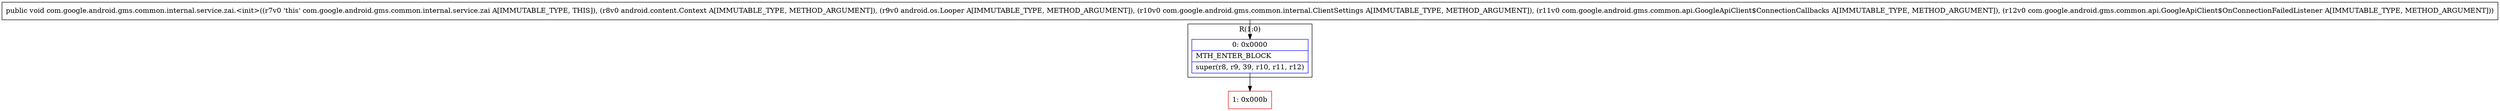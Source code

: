 digraph "CFG forcom.google.android.gms.common.internal.service.zai.\<init\>(Landroid\/content\/Context;Landroid\/os\/Looper;Lcom\/google\/android\/gms\/common\/internal\/ClientSettings;Lcom\/google\/android\/gms\/common\/api\/GoogleApiClient$ConnectionCallbacks;Lcom\/google\/android\/gms\/common\/api\/GoogleApiClient$OnConnectionFailedListener;)V" {
subgraph cluster_Region_4589097 {
label = "R(1:0)";
node [shape=record,color=blue];
Node_0 [shape=record,label="{0\:\ 0x0000|MTH_ENTER_BLOCK\l|super(r8, r9, 39, r10, r11, r12)\l}"];
}
Node_1 [shape=record,color=red,label="{1\:\ 0x000b}"];
MethodNode[shape=record,label="{public void com.google.android.gms.common.internal.service.zai.\<init\>((r7v0 'this' com.google.android.gms.common.internal.service.zai A[IMMUTABLE_TYPE, THIS]), (r8v0 android.content.Context A[IMMUTABLE_TYPE, METHOD_ARGUMENT]), (r9v0 android.os.Looper A[IMMUTABLE_TYPE, METHOD_ARGUMENT]), (r10v0 com.google.android.gms.common.internal.ClientSettings A[IMMUTABLE_TYPE, METHOD_ARGUMENT]), (r11v0 com.google.android.gms.common.api.GoogleApiClient$ConnectionCallbacks A[IMMUTABLE_TYPE, METHOD_ARGUMENT]), (r12v0 com.google.android.gms.common.api.GoogleApiClient$OnConnectionFailedListener A[IMMUTABLE_TYPE, METHOD_ARGUMENT])) }"];
MethodNode -> Node_0;
Node_0 -> Node_1;
}

